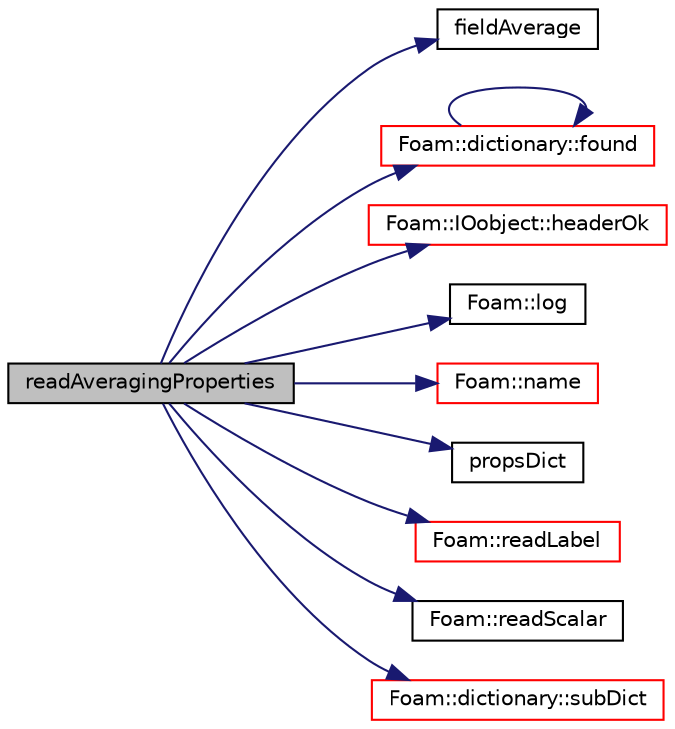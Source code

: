 digraph "readAveragingProperties"
{
  bgcolor="transparent";
  edge [fontname="Helvetica",fontsize="10",labelfontname="Helvetica",labelfontsize="10"];
  node [fontname="Helvetica",fontsize="10",shape=record];
  rankdir="LR";
  Node735 [label="readAveragingProperties",height=0.2,width=0.4,color="black", fillcolor="grey75", style="filled", fontcolor="black"];
  Node735 -> Node736 [color="midnightblue",fontsize="10",style="solid",fontname="Helvetica"];
  Node736 [label="fieldAverage",height=0.2,width=0.4,color="black",URL="$a24157.html#a452f5c75510fbb7501323a3b96aba478",tooltip="Disallow default bitwise copy construct. "];
  Node735 -> Node737 [color="midnightblue",fontsize="10",style="solid",fontname="Helvetica"];
  Node737 [label="Foam::dictionary::found",height=0.2,width=0.4,color="red",URL="$a27129.html#adcd3d5d43253006ef145e56b43025d28",tooltip="Search dictionary for given keyword. "];
  Node737 -> Node737 [color="midnightblue",fontsize="10",style="solid",fontname="Helvetica"];
  Node735 -> Node739 [color="midnightblue",fontsize="10",style="solid",fontname="Helvetica"];
  Node739 [label="Foam::IOobject::headerOk",height=0.2,width=0.4,color="red",URL="$a27249.html#a9d4879c850ce41d945ff77e788de3a23",tooltip="Read and check header info. "];
  Node735 -> Node742 [color="midnightblue",fontsize="10",style="solid",fontname="Helvetica"];
  Node742 [label="Foam::log",height=0.2,width=0.4,color="black",URL="$a21851.html#a6e89590da9859ad497977e08f110d4b5"];
  Node735 -> Node743 [color="midnightblue",fontsize="10",style="solid",fontname="Helvetica"];
  Node743 [label="Foam::name",height=0.2,width=0.4,color="red",URL="$a21851.html#adcb0df2bd4953cb6bb390272d8263c3a",tooltip="Return a string representation of a complex. "];
  Node735 -> Node746 [color="midnightblue",fontsize="10",style="solid",fontname="Helvetica"];
  Node746 [label="propsDict",height=0.2,width=0.4,color="black",URL="$a41246.html#ae47a500ef44e8688e953e95d79a10b7b"];
  Node735 -> Node747 [color="midnightblue",fontsize="10",style="solid",fontname="Helvetica"];
  Node747 [label="Foam::readLabel",height=0.2,width=0.4,color="red",URL="$a21851.html#abb09fbcf651d29208982dd7a601b606f"];
  Node735 -> Node793 [color="midnightblue",fontsize="10",style="solid",fontname="Helvetica"];
  Node793 [label="Foam::readScalar",height=0.2,width=0.4,color="black",URL="$a21851.html#a828d57f6d9b9806c086a3f840a147115",tooltip="Read whole of buf as a scalar. Return true if succesful. "];
  Node735 -> Node794 [color="midnightblue",fontsize="10",style="solid",fontname="Helvetica"];
  Node794 [label="Foam::dictionary::subDict",height=0.2,width=0.4,color="red",URL="$a27129.html#aaa26b5f2da6aff5a6a59af5407f1bf59",tooltip="Find and return a sub-dictionary. "];
}
